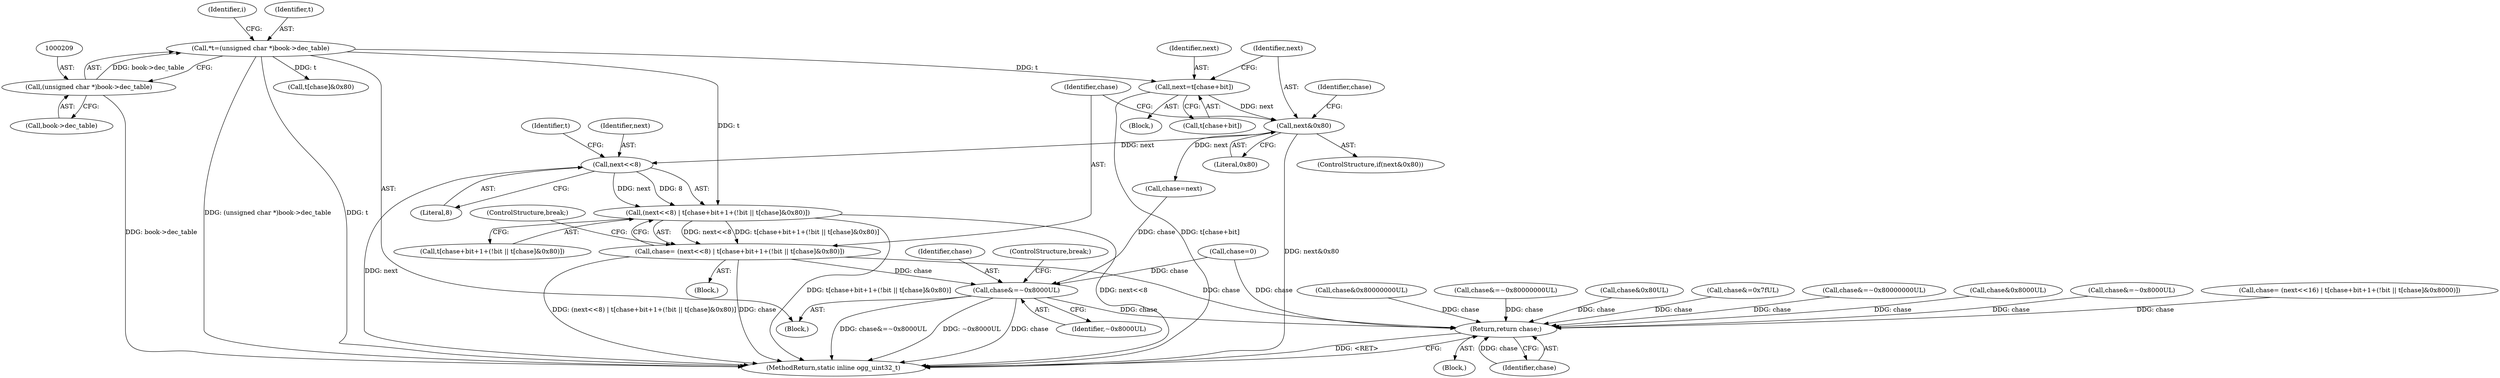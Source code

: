 digraph "1_Android_eeb4e45d5683f88488c083ecf142dc89bc3f0b47_2@array" {
"1000246" [label="(Call,(next<<8) | t[chase+bit+1+(!bit || t[chase]&0x80)])"];
"1000247" [label="(Call,next<<8)"];
"1000240" [label="(Call,next&0x80)"];
"1000232" [label="(Call,next=t[chase+bit])"];
"1000206" [label="(Call,*t=(unsigned char *)book->dec_table)"];
"1000208" [label="(Call,(unsigned char *)book->dec_table)"];
"1000244" [label="(Call,chase= (next<<8) | t[chase+bit+1+(!bit || t[chase]&0x80)])"];
"1000270" [label="(Call,chase&=~0x8000UL)"];
"1000431" [label="(Return,return chase;)"];
"1000413" [label="(Call,chase&0x80000000UL)"];
"1000234" [label="(Call,t[chase+bit])"];
"1000249" [label="(Literal,8)"];
"1000215" [label="(Identifier,i)"];
"1000239" [label="(ControlStructure,if(next&0x80))"];
"1000431" [label="(Return,return chase;)"];
"1000248" [label="(Identifier,next)"];
"1000208" [label="(Call,(unsigned char *)book->dec_table)"];
"1000240" [label="(Call,next&0x80)"];
"1000271" [label="(Identifier,chase)"];
"1000270" [label="(Call,chase&=~0x8000UL)"];
"1000417" [label="(Call,chase&=~0x80000000UL)"];
"1000195" [label="(Call,chase&0x80UL)"];
"1000244" [label="(Call,chase= (next<<8) | t[chase+bit+1+(!bit || t[chase]&0x80)])"];
"1000432" [label="(Identifier,chase)"];
"1000222" [label="(Block,)"];
"1000425" [label="(Block,)"];
"1000241" [label="(Identifier,next)"];
"1000251" [label="(Identifier,t)"];
"1000210" [label="(Call,book->dec_table)"];
"1000233" [label="(Identifier,next)"];
"1000272" [label="(Identifier,~0x8000UL)"];
"1000273" [label="(ControlStructure,break;)"];
"1000199" [label="(Call,chase&=0x7fUL)"];
"1000207" [label="(Identifier,t)"];
"1000232" [label="(Call,next=t[chase+bit])"];
"1000242" [label="(Literal,0x80)"];
"1000246" [label="(Call,(next<<8) | t[chase+bit+1+(!bit || t[chase]&0x80)])"];
"1000268" [label="(Identifier,chase)"];
"1000266" [label="(ControlStructure,break;)"];
"1000261" [label="(Call,t[chase]&0x80)"];
"1000379" [label="(Call,chase&=~0x80000000UL)"];
"1000304" [label="(Call,chase&0x8000UL)"];
"1000245" [label="(Identifier,chase)"];
"1000115" [label="(Call,chase=0)"];
"1000308" [label="(Call,chase&=~0x8000UL)"];
"1000441" [label="(MethodReturn,static inline ogg_uint32_t)"];
"1000353" [label="(Call,chase= (next<<16) | t[chase+bit+1+(!bit || t[chase]&0x8000)])"];
"1000267" [label="(Call,chase=next)"];
"1000204" [label="(Block,)"];
"1000247" [label="(Call,next<<8)"];
"1000243" [label="(Block,)"];
"1000250" [label="(Call,t[chase+bit+1+(!bit || t[chase]&0x80)])"];
"1000206" [label="(Call,*t=(unsigned char *)book->dec_table)"];
"1000246" -> "1000244"  [label="AST: "];
"1000246" -> "1000250"  [label="CFG: "];
"1000247" -> "1000246"  [label="AST: "];
"1000250" -> "1000246"  [label="AST: "];
"1000244" -> "1000246"  [label="CFG: "];
"1000246" -> "1000441"  [label="DDG: t[chase+bit+1+(!bit || t[chase]&0x80)]"];
"1000246" -> "1000441"  [label="DDG: next<<8"];
"1000246" -> "1000244"  [label="DDG: next<<8"];
"1000246" -> "1000244"  [label="DDG: t[chase+bit+1+(!bit || t[chase]&0x80)]"];
"1000247" -> "1000246"  [label="DDG: next"];
"1000247" -> "1000246"  [label="DDG: 8"];
"1000206" -> "1000246"  [label="DDG: t"];
"1000247" -> "1000249"  [label="CFG: "];
"1000248" -> "1000247"  [label="AST: "];
"1000249" -> "1000247"  [label="AST: "];
"1000251" -> "1000247"  [label="CFG: "];
"1000247" -> "1000441"  [label="DDG: next"];
"1000240" -> "1000247"  [label="DDG: next"];
"1000240" -> "1000239"  [label="AST: "];
"1000240" -> "1000242"  [label="CFG: "];
"1000241" -> "1000240"  [label="AST: "];
"1000242" -> "1000240"  [label="AST: "];
"1000245" -> "1000240"  [label="CFG: "];
"1000268" -> "1000240"  [label="CFG: "];
"1000240" -> "1000441"  [label="DDG: next&0x80"];
"1000232" -> "1000240"  [label="DDG: next"];
"1000240" -> "1000267"  [label="DDG: next"];
"1000232" -> "1000222"  [label="AST: "];
"1000232" -> "1000234"  [label="CFG: "];
"1000233" -> "1000232"  [label="AST: "];
"1000234" -> "1000232"  [label="AST: "];
"1000241" -> "1000232"  [label="CFG: "];
"1000232" -> "1000441"  [label="DDG: t[chase+bit]"];
"1000206" -> "1000232"  [label="DDG: t"];
"1000206" -> "1000204"  [label="AST: "];
"1000206" -> "1000208"  [label="CFG: "];
"1000207" -> "1000206"  [label="AST: "];
"1000208" -> "1000206"  [label="AST: "];
"1000215" -> "1000206"  [label="CFG: "];
"1000206" -> "1000441"  [label="DDG: (unsigned char *)book->dec_table"];
"1000206" -> "1000441"  [label="DDG: t"];
"1000208" -> "1000206"  [label="DDG: book->dec_table"];
"1000206" -> "1000261"  [label="DDG: t"];
"1000208" -> "1000210"  [label="CFG: "];
"1000209" -> "1000208"  [label="AST: "];
"1000210" -> "1000208"  [label="AST: "];
"1000208" -> "1000441"  [label="DDG: book->dec_table"];
"1000244" -> "1000243"  [label="AST: "];
"1000245" -> "1000244"  [label="AST: "];
"1000266" -> "1000244"  [label="CFG: "];
"1000244" -> "1000441"  [label="DDG: chase"];
"1000244" -> "1000441"  [label="DDG: (next<<8) | t[chase+bit+1+(!bit || t[chase]&0x80)]"];
"1000244" -> "1000270"  [label="DDG: chase"];
"1000244" -> "1000431"  [label="DDG: chase"];
"1000270" -> "1000204"  [label="AST: "];
"1000270" -> "1000272"  [label="CFG: "];
"1000271" -> "1000270"  [label="AST: "];
"1000272" -> "1000270"  [label="AST: "];
"1000273" -> "1000270"  [label="CFG: "];
"1000270" -> "1000441"  [label="DDG: chase&=~0x8000UL"];
"1000270" -> "1000441"  [label="DDG: ~0x8000UL"];
"1000270" -> "1000441"  [label="DDG: chase"];
"1000267" -> "1000270"  [label="DDG: chase"];
"1000115" -> "1000270"  [label="DDG: chase"];
"1000270" -> "1000431"  [label="DDG: chase"];
"1000431" -> "1000425"  [label="AST: "];
"1000431" -> "1000432"  [label="CFG: "];
"1000432" -> "1000431"  [label="AST: "];
"1000441" -> "1000431"  [label="CFG: "];
"1000431" -> "1000441"  [label="DDG: <RET>"];
"1000432" -> "1000431"  [label="DDG: chase"];
"1000308" -> "1000431"  [label="DDG: chase"];
"1000199" -> "1000431"  [label="DDG: chase"];
"1000304" -> "1000431"  [label="DDG: chase"];
"1000417" -> "1000431"  [label="DDG: chase"];
"1000353" -> "1000431"  [label="DDG: chase"];
"1000195" -> "1000431"  [label="DDG: chase"];
"1000413" -> "1000431"  [label="DDG: chase"];
"1000379" -> "1000431"  [label="DDG: chase"];
"1000115" -> "1000431"  [label="DDG: chase"];
}
